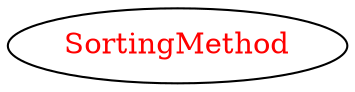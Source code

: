digraph dependencyGraph {
 concentrate=true;
 ranksep="2.0";
 rankdir="LR"; 
 splines="ortho";
"SortingMethod" [fontcolor="red"];
}